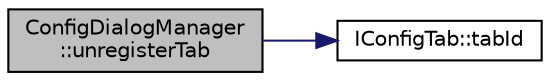digraph "ConfigDialogManager::unregisterTab"
{
 // LATEX_PDF_SIZE
  edge [fontname="Helvetica",fontsize="10",labelfontname="Helvetica",labelfontsize="10"];
  node [fontname="Helvetica",fontsize="10",shape=record];
  rankdir="LR";
  Node1 [label="ConfigDialogManager\l::unregisterTab",height=0.2,width=0.4,color="black", fillcolor="grey75", style="filled", fontcolor="black",tooltip=" "];
  Node1 -> Node2 [color="midnightblue",fontsize="10",style="solid",fontname="Helvetica"];
  Node2 [label="IConfigTab::tabId",height=0.2,width=0.4,color="black", fillcolor="white", style="filled",URL="$struct_i_config_tab.html#a4ed7d5a6808a5980990e943467983761",tooltip=" "];
}
